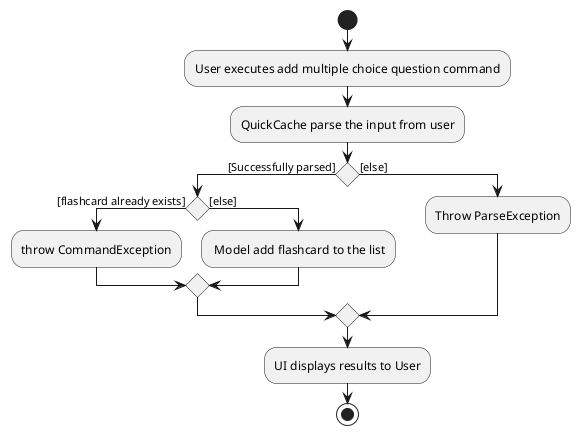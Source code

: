 @startuml
start
:User executes add multiple choice question command;
:QuickCache parse the input from user;

'Since the beta syntax does not support placing the condition outside the
'diamond we place it as the true branch instead.
if() then ([Successfully parsed])
    if () then ([flashcard already exists])
        :throw CommandException;
    else ([else])
        : Model add flashcard to the list;
    endif
else ([else])
    :Throw ParseException;
endif

:UI displays results to User;
stop
@enduml
